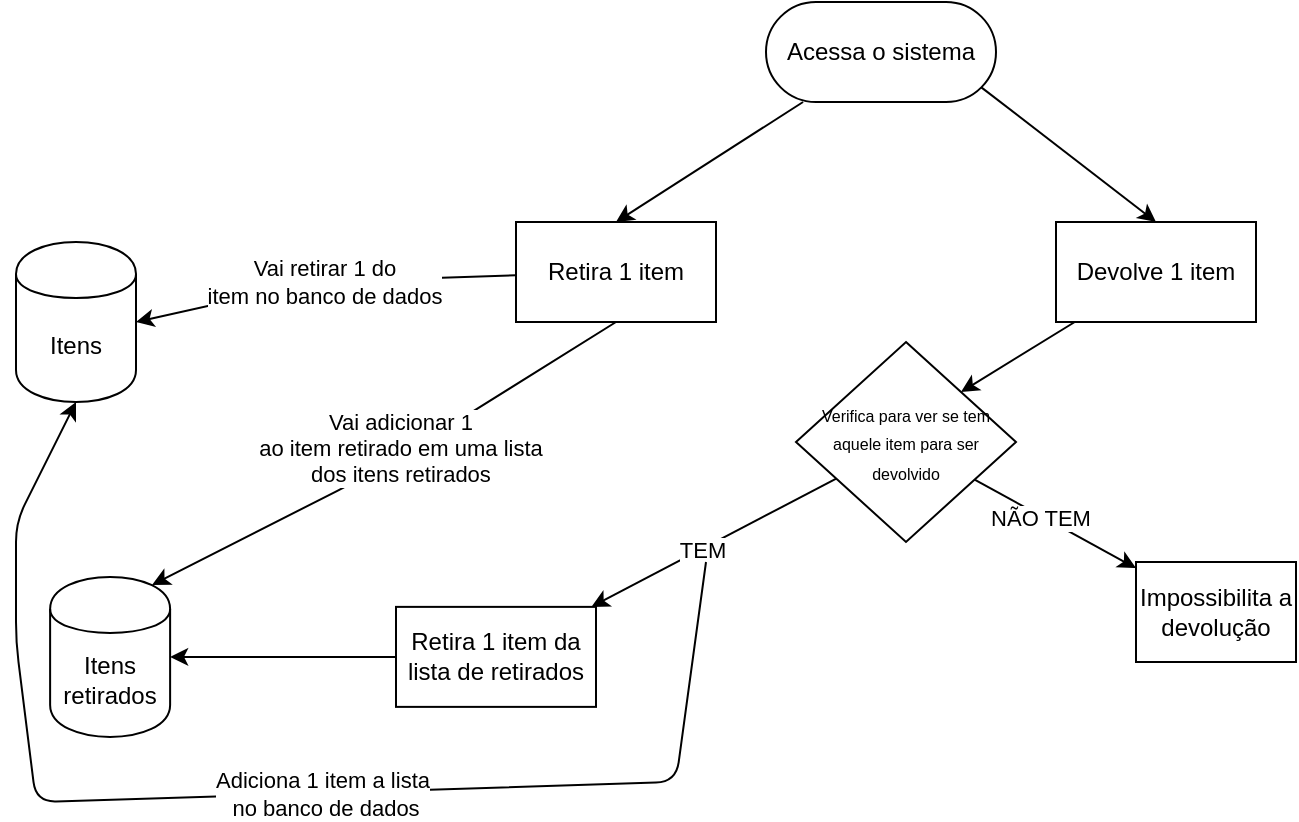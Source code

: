<mxfile>
    <diagram id="wFTHvcNMPlA-FEIdZ3WC" name="Page-1">
        <mxGraphModel dx="935" dy="530" grid="1" gridSize="10" guides="1" tooltips="1" connect="1" arrows="1" fold="1" page="1" pageScale="1" pageWidth="850" pageHeight="1100" math="0" shadow="0">
            <root>
                <mxCell id="0"/>
                <mxCell id="1" parent="0"/>
                <mxCell id="2" value="Itens" style="shape=cylinder;whiteSpace=wrap;html=1;boundedLbl=1;backgroundOutline=1;" vertex="1" parent="1">
                    <mxGeometry x="10" y="160" width="60" height="80" as="geometry"/>
                </mxCell>
                <mxCell id="5" style="edgeStyle=none;html=1;entryX=0.5;entryY=0;entryDx=0;entryDy=0;" edge="1" parent="1" source="3" target="4">
                    <mxGeometry relative="1" as="geometry"/>
                </mxCell>
                <mxCell id="13" style="edgeStyle=none;html=1;exitX=0;exitY=0;exitDx=107.675;exitDy=42.675;exitPerimeter=0;entryX=0.5;entryY=0;entryDx=0;entryDy=0;" edge="1" parent="1" source="3" target="12">
                    <mxGeometry relative="1" as="geometry"/>
                </mxCell>
                <mxCell id="3" value="Acessa o sistema" style="html=1;dashed=0;whiteSpace=wrap;shape=mxgraph.dfd.start" vertex="1" parent="1">
                    <mxGeometry x="385" y="40" width="115" height="50" as="geometry"/>
                </mxCell>
                <mxCell id="6" style="edgeStyle=none;html=1;entryX=1;entryY=0.5;entryDx=0;entryDy=0;" edge="1" parent="1" source="4" target="2">
                    <mxGeometry relative="1" as="geometry">
                        <Array as="points">
                            <mxPoint x="160" y="180"/>
                        </Array>
                    </mxGeometry>
                </mxCell>
                <mxCell id="8" value="Vai retirar 1 do&lt;div&gt;item no banco de dados&lt;/div&gt;" style="edgeLabel;html=1;align=center;verticalAlign=middle;resizable=0;points=[];" vertex="1" connectable="0" parent="6">
                    <mxGeometry x="0.005" relative="1" as="geometry">
                        <mxPoint as="offset"/>
                    </mxGeometry>
                </mxCell>
                <mxCell id="9" style="edgeStyle=none;html=1;entryX=0.85;entryY=0.05;entryDx=0;entryDy=0;exitX=0.5;exitY=1;exitDx=0;exitDy=0;entryPerimeter=0;" edge="1" parent="1" source="4" target="10">
                    <mxGeometry relative="1" as="geometry">
                        <mxPoint x="80.0" y="313.52" as="targetPoint"/>
                        <mxPoint x="282.498" y="210" as="sourcePoint"/>
                        <Array as="points">
                            <mxPoint x="230" y="250"/>
                            <mxPoint x="179.34" y="280"/>
                        </Array>
                    </mxGeometry>
                </mxCell>
                <mxCell id="11" value="Vai adicionar 1&lt;br&gt;ao item retirado em uma lista&lt;div&gt;dos itens retirados&lt;/div&gt;" style="edgeLabel;html=1;align=center;verticalAlign=middle;resizable=0;points=[];" vertex="1" connectable="0" parent="9">
                    <mxGeometry x="-0.009" y="1" relative="1" as="geometry">
                        <mxPoint x="4" y="-7" as="offset"/>
                    </mxGeometry>
                </mxCell>
                <mxCell id="4" value="Retira 1 item" style="html=1;dashed=0;whiteSpace=wrap;" vertex="1" parent="1">
                    <mxGeometry x="260" y="150" width="100" height="50" as="geometry"/>
                </mxCell>
                <mxCell id="10" value="Itens retirados" style="shape=cylinder;whiteSpace=wrap;html=1;boundedLbl=1;backgroundOutline=1;" vertex="1" parent="1">
                    <mxGeometry x="27.06" y="327.44" width="60" height="80" as="geometry"/>
                </mxCell>
                <mxCell id="18" style="edgeStyle=none;html=1;entryX=1;entryY=0;entryDx=0;entryDy=0;" edge="1" parent="1" source="12" target="16">
                    <mxGeometry relative="1" as="geometry"/>
                </mxCell>
                <mxCell id="12" value="Devolve 1 item" style="html=1;dashed=0;whiteSpace=wrap;" vertex="1" parent="1">
                    <mxGeometry x="530" y="150" width="100" height="50" as="geometry"/>
                </mxCell>
                <mxCell id="20" value="" style="edgeStyle=none;html=1;" edge="1" parent="1" source="16" target="25">
                    <mxGeometry relative="1" as="geometry">
                        <mxPoint x="270" y="360" as="targetPoint"/>
                        <Array as="points"/>
                    </mxGeometry>
                </mxCell>
                <mxCell id="23" value="TEM" style="edgeLabel;html=1;align=center;verticalAlign=middle;resizable=0;points=[];" vertex="1" connectable="0" parent="20">
                    <mxGeometry x="-0.117" y="-1" relative="1" as="geometry">
                        <mxPoint x="-13" y="8" as="offset"/>
                    </mxGeometry>
                </mxCell>
                <mxCell id="22" value="" style="edgeStyle=none;html=1;" edge="1" parent="1" source="16" target="21">
                    <mxGeometry relative="1" as="geometry"/>
                </mxCell>
                <mxCell id="24" value="NÃO TEM" style="edgeLabel;html=1;align=center;verticalAlign=middle;resizable=0;points=[];" vertex="1" connectable="0" parent="22">
                    <mxGeometry x="-0.189" y="-1" relative="1" as="geometry">
                        <mxPoint as="offset"/>
                    </mxGeometry>
                </mxCell>
                <mxCell id="16" value="&lt;font style=&quot;font-size: 8px;&quot;&gt;Verifica para ver se tem aquele item para ser devolvido&lt;/font&gt;" style="shape=rhombus;html=1;dashed=0;whiteSpace=wrap;perimeter=rhombusPerimeter;" vertex="1" parent="1">
                    <mxGeometry x="400" y="210" width="110" height="100" as="geometry"/>
                </mxCell>
                <mxCell id="21" value="Impossibilita a devolução" style="whiteSpace=wrap;html=1;dashed=0;" vertex="1" parent="1">
                    <mxGeometry x="570" y="320" width="80" height="50" as="geometry"/>
                </mxCell>
                <mxCell id="26" style="edgeStyle=none;html=1;entryX=1;entryY=0.5;entryDx=0;entryDy=0;" edge="1" parent="1" source="25" target="10">
                    <mxGeometry relative="1" as="geometry"/>
                </mxCell>
                <mxCell id="25" value="Retira 1 item da lista de retirados" style="html=1;dashed=0;whiteSpace=wrap;" vertex="1" parent="1">
                    <mxGeometry x="200" y="342.44" width="100" height="50" as="geometry"/>
                </mxCell>
                <mxCell id="27" value="" style="endArrow=classic;html=1;entryX=0.5;entryY=1;entryDx=0;entryDy=0;" edge="1" parent="1" target="2">
                    <mxGeometry width="50" height="50" relative="1" as="geometry">
                        <mxPoint x="355" y="320" as="sourcePoint"/>
                        <mxPoint x="240" y="240" as="targetPoint"/>
                        <Array as="points">
                            <mxPoint x="340" y="430"/>
                            <mxPoint x="20" y="440"/>
                            <mxPoint x="10" y="360"/>
                            <mxPoint x="10" y="300"/>
                        </Array>
                    </mxGeometry>
                </mxCell>
                <mxCell id="28" value="Adiciona 1 item a lista&lt;br&gt;&amp;nbsp;no banco de dados" style="edgeLabel;html=1;align=center;verticalAlign=middle;resizable=0;points=[];" vertex="1" connectable="0" parent="27">
                    <mxGeometry x="-0.098" relative="1" as="geometry">
                        <mxPoint as="offset"/>
                    </mxGeometry>
                </mxCell>
            </root>
        </mxGraphModel>
    </diagram>
</mxfile>